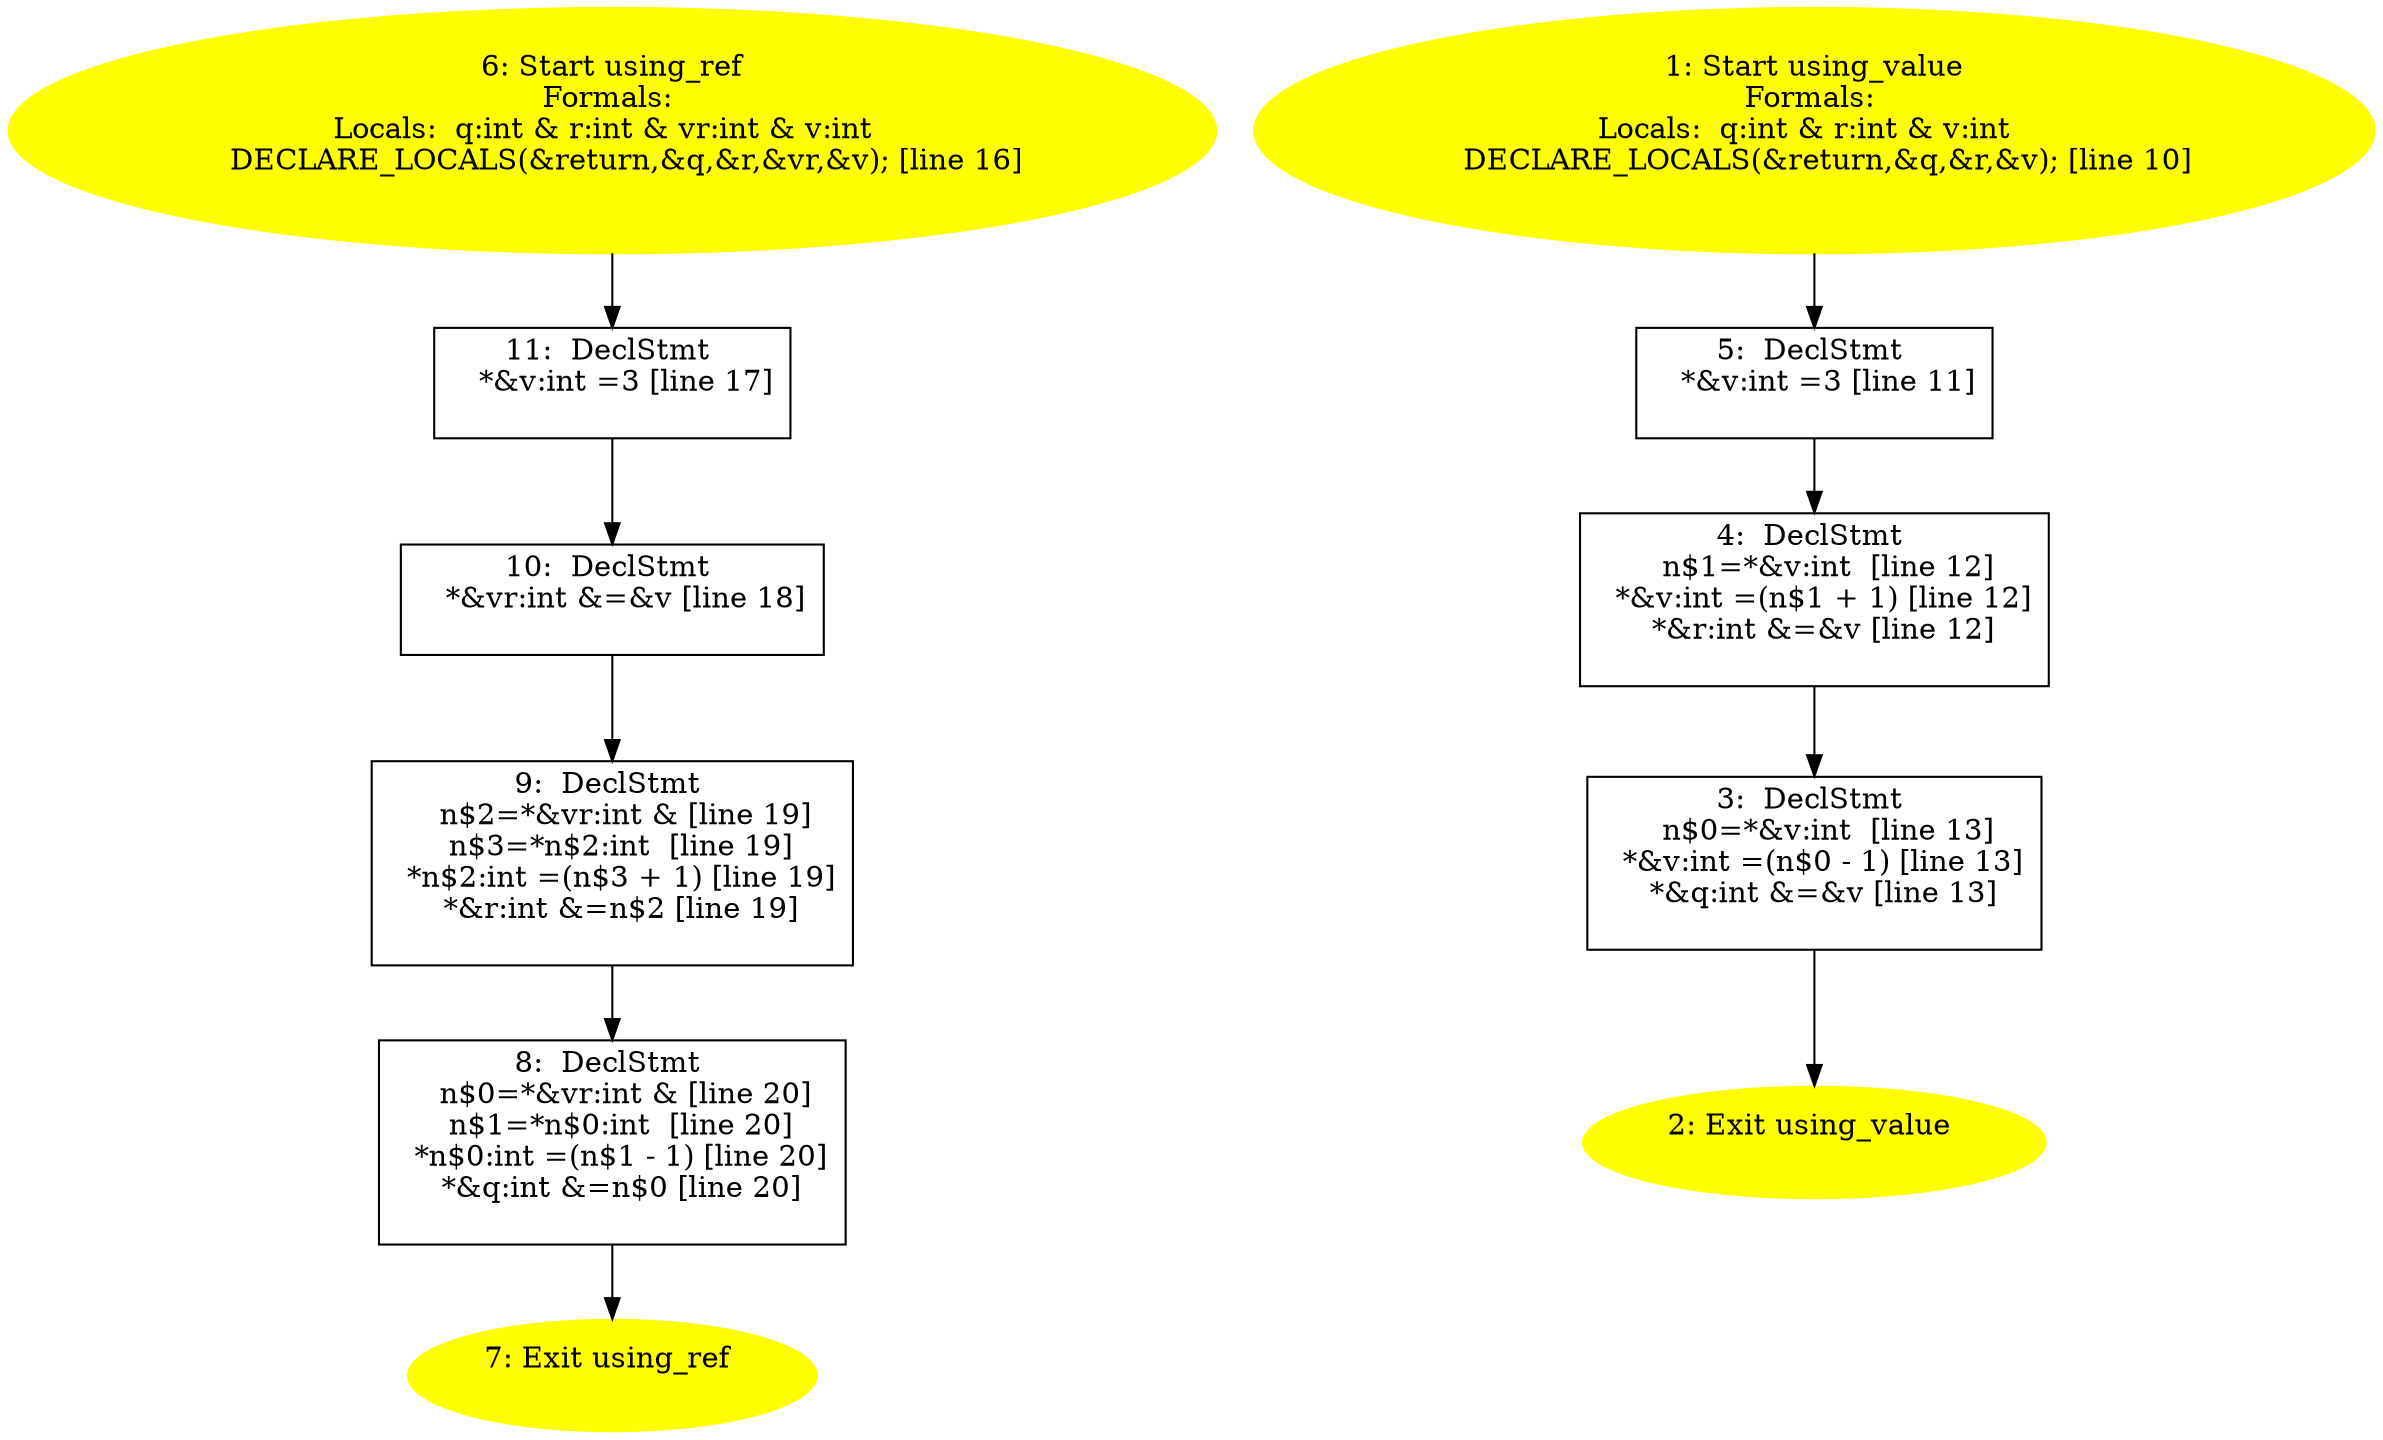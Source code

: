 /* @generated */
digraph iCFG {
11 [label="11:  DeclStmt \n   *&v:int =3 [line 17]\n " shape="box"]
	

	 11 -> 10 ;
10 [label="10:  DeclStmt \n   *&vr:int &=&v [line 18]\n " shape="box"]
	

	 10 -> 9 ;
9 [label="9:  DeclStmt \n   n$2=*&vr:int & [line 19]\n  n$3=*n$2:int  [line 19]\n  *n$2:int =(n$3 + 1) [line 19]\n  *&r:int &=n$2 [line 19]\n " shape="box"]
	

	 9 -> 8 ;
8 [label="8:  DeclStmt \n   n$0=*&vr:int & [line 20]\n  n$1=*n$0:int  [line 20]\n  *n$0:int =(n$1 - 1) [line 20]\n  *&q:int &=n$0 [line 20]\n " shape="box"]
	

	 8 -> 7 ;
7 [label="7: Exit using_ref \n  " color=yellow style=filled]
	

6 [label="6: Start using_ref\nFormals: \nLocals:  q:int & r:int & vr:int & v:int  \n   DECLARE_LOCALS(&return,&q,&r,&vr,&v); [line 16]\n " color=yellow style=filled]
	

	 6 -> 11 ;
5 [label="5:  DeclStmt \n   *&v:int =3 [line 11]\n " shape="box"]
	

	 5 -> 4 ;
4 [label="4:  DeclStmt \n   n$1=*&v:int  [line 12]\n  *&v:int =(n$1 + 1) [line 12]\n  *&r:int &=&v [line 12]\n " shape="box"]
	

	 4 -> 3 ;
3 [label="3:  DeclStmt \n   n$0=*&v:int  [line 13]\n  *&v:int =(n$0 - 1) [line 13]\n  *&q:int &=&v [line 13]\n " shape="box"]
	

	 3 -> 2 ;
2 [label="2: Exit using_value \n  " color=yellow style=filled]
	

1 [label="1: Start using_value\nFormals: \nLocals:  q:int & r:int & v:int  \n   DECLARE_LOCALS(&return,&q,&r,&v); [line 10]\n " color=yellow style=filled]
	

	 1 -> 5 ;
}
